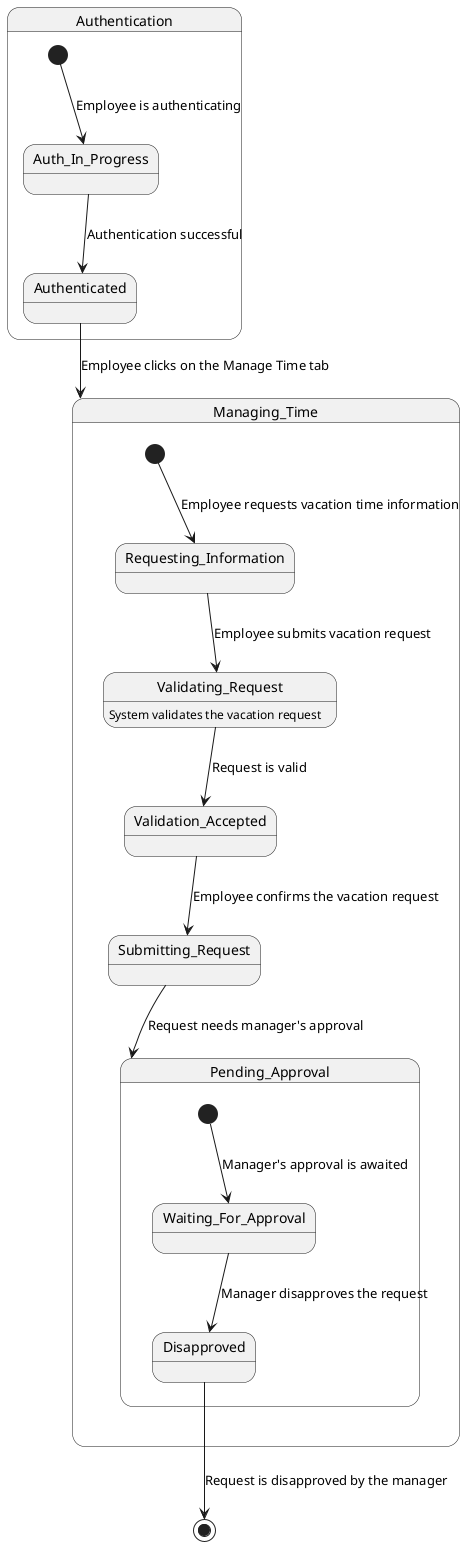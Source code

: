 @startuml Disapproved

state Authentication {
    [*] --> Auth_In_Progress : Employee is authenticating

    Auth_In_Progress --> Authenticated : Authentication successful
}

Authenticated --> Managing_Time : Employee clicks on the Manage Time tab

state Managing_Time {
    [*] --> Requesting_Information : Employee requests vacation time information

    Requesting_Information --> Validating_Request : Employee submits vacation request
    Validating_Request : System validates the vacation request
    Validating_Request --> Validation_Accepted : Request is valid

    Validation_Accepted --> Submitting_Request : Employee confirms the vacation request

    Submitting_Request --> Pending_Approval : Request needs manager's approval

    state Pending_Approval {
        [*] --> Waiting_For_Approval : Manager's approval is awaited

        Waiting_For_Approval --> Disapproved : Manager disapproves the request
    }
}

Disapproved --> [*] : Request is disapproved by the manager

@enduml
